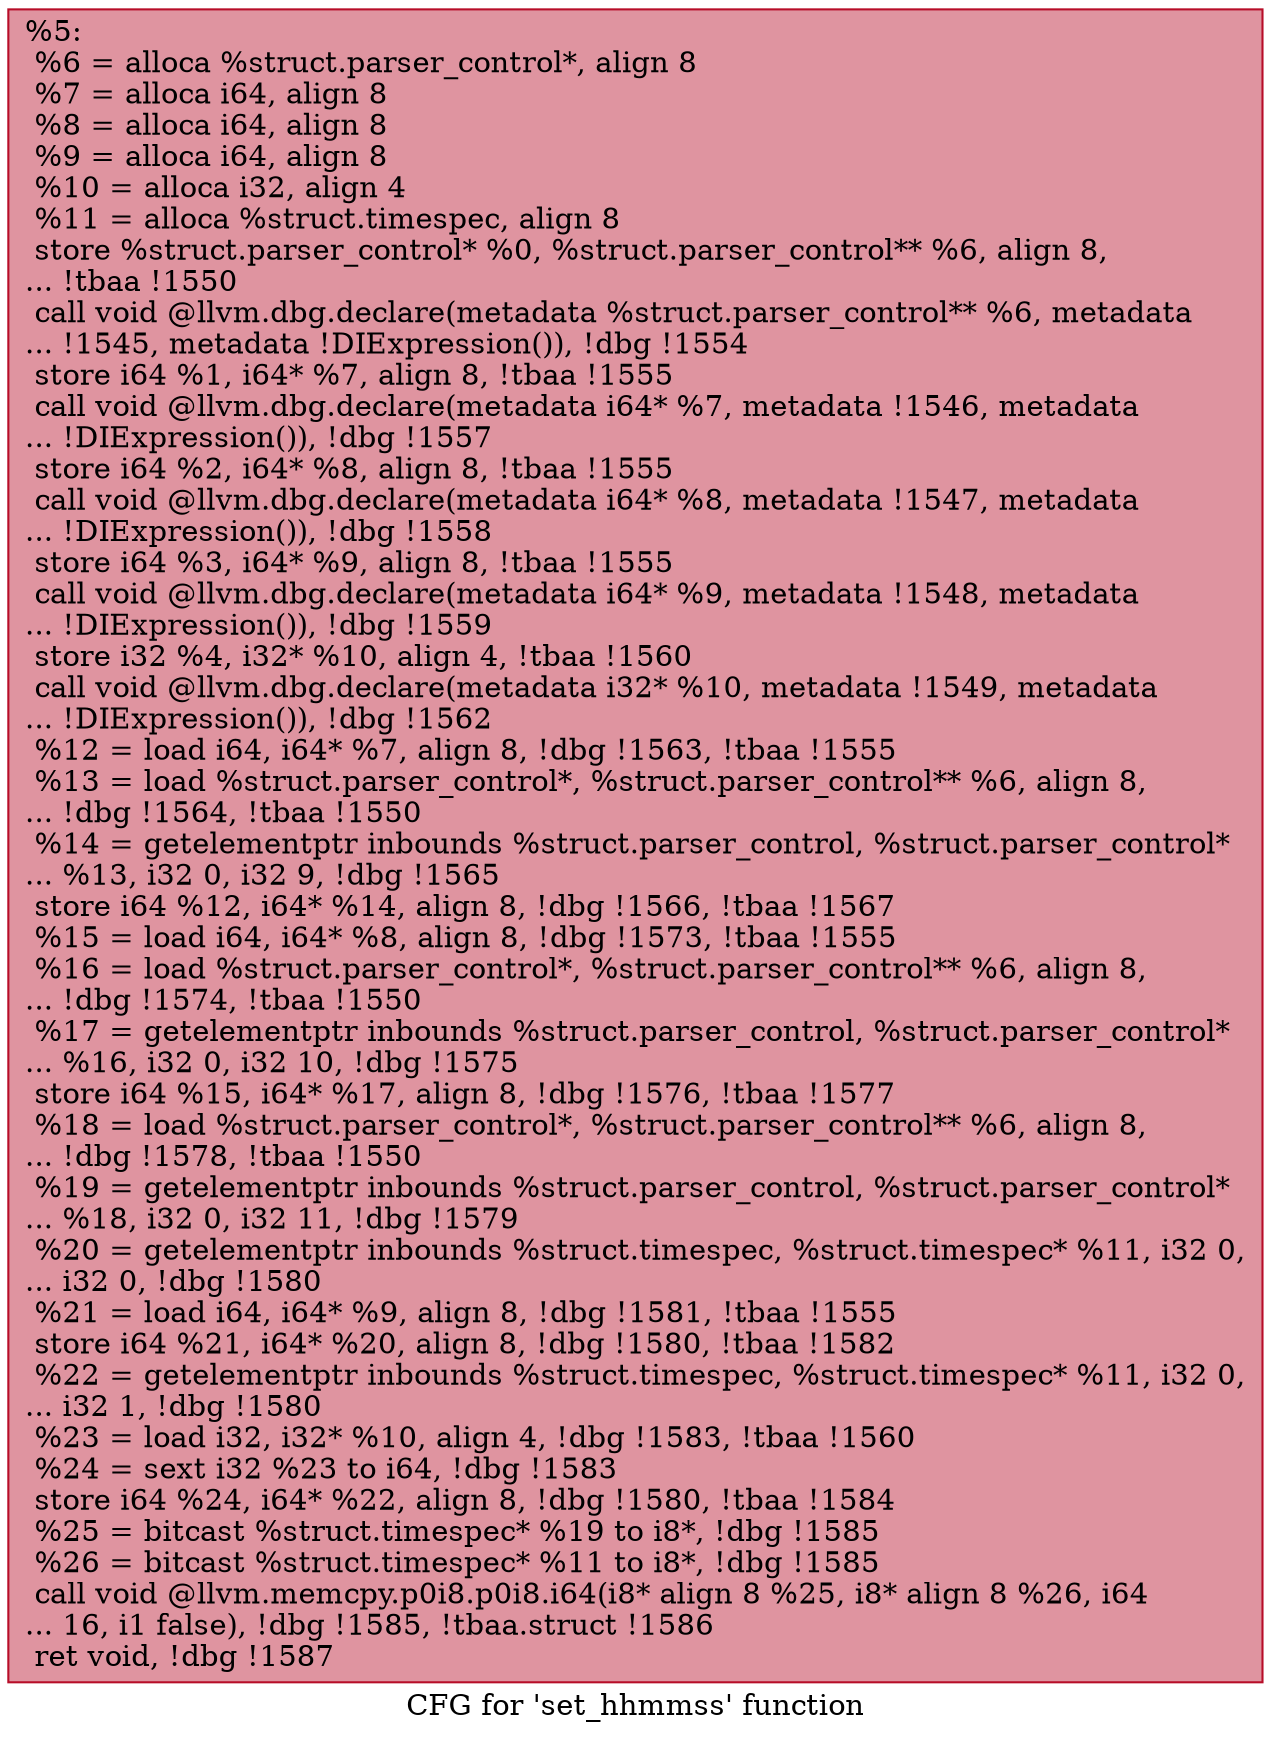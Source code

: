 digraph "CFG for 'set_hhmmss' function" {
	label="CFG for 'set_hhmmss' function";

	Node0xea1310 [shape=record,color="#b70d28ff", style=filled, fillcolor="#b70d2870",label="{%5:\l  %6 = alloca %struct.parser_control*, align 8\l  %7 = alloca i64, align 8\l  %8 = alloca i64, align 8\l  %9 = alloca i64, align 8\l  %10 = alloca i32, align 4\l  %11 = alloca %struct.timespec, align 8\l  store %struct.parser_control* %0, %struct.parser_control** %6, align 8,\l... !tbaa !1550\l  call void @llvm.dbg.declare(metadata %struct.parser_control** %6, metadata\l... !1545, metadata !DIExpression()), !dbg !1554\l  store i64 %1, i64* %7, align 8, !tbaa !1555\l  call void @llvm.dbg.declare(metadata i64* %7, metadata !1546, metadata\l... !DIExpression()), !dbg !1557\l  store i64 %2, i64* %8, align 8, !tbaa !1555\l  call void @llvm.dbg.declare(metadata i64* %8, metadata !1547, metadata\l... !DIExpression()), !dbg !1558\l  store i64 %3, i64* %9, align 8, !tbaa !1555\l  call void @llvm.dbg.declare(metadata i64* %9, metadata !1548, metadata\l... !DIExpression()), !dbg !1559\l  store i32 %4, i32* %10, align 4, !tbaa !1560\l  call void @llvm.dbg.declare(metadata i32* %10, metadata !1549, metadata\l... !DIExpression()), !dbg !1562\l  %12 = load i64, i64* %7, align 8, !dbg !1563, !tbaa !1555\l  %13 = load %struct.parser_control*, %struct.parser_control** %6, align 8,\l... !dbg !1564, !tbaa !1550\l  %14 = getelementptr inbounds %struct.parser_control, %struct.parser_control*\l... %13, i32 0, i32 9, !dbg !1565\l  store i64 %12, i64* %14, align 8, !dbg !1566, !tbaa !1567\l  %15 = load i64, i64* %8, align 8, !dbg !1573, !tbaa !1555\l  %16 = load %struct.parser_control*, %struct.parser_control** %6, align 8,\l... !dbg !1574, !tbaa !1550\l  %17 = getelementptr inbounds %struct.parser_control, %struct.parser_control*\l... %16, i32 0, i32 10, !dbg !1575\l  store i64 %15, i64* %17, align 8, !dbg !1576, !tbaa !1577\l  %18 = load %struct.parser_control*, %struct.parser_control** %6, align 8,\l... !dbg !1578, !tbaa !1550\l  %19 = getelementptr inbounds %struct.parser_control, %struct.parser_control*\l... %18, i32 0, i32 11, !dbg !1579\l  %20 = getelementptr inbounds %struct.timespec, %struct.timespec* %11, i32 0,\l... i32 0, !dbg !1580\l  %21 = load i64, i64* %9, align 8, !dbg !1581, !tbaa !1555\l  store i64 %21, i64* %20, align 8, !dbg !1580, !tbaa !1582\l  %22 = getelementptr inbounds %struct.timespec, %struct.timespec* %11, i32 0,\l... i32 1, !dbg !1580\l  %23 = load i32, i32* %10, align 4, !dbg !1583, !tbaa !1560\l  %24 = sext i32 %23 to i64, !dbg !1583\l  store i64 %24, i64* %22, align 8, !dbg !1580, !tbaa !1584\l  %25 = bitcast %struct.timespec* %19 to i8*, !dbg !1585\l  %26 = bitcast %struct.timespec* %11 to i8*, !dbg !1585\l  call void @llvm.memcpy.p0i8.p0i8.i64(i8* align 8 %25, i8* align 8 %26, i64\l... 16, i1 false), !dbg !1585, !tbaa.struct !1586\l  ret void, !dbg !1587\l}"];
}
